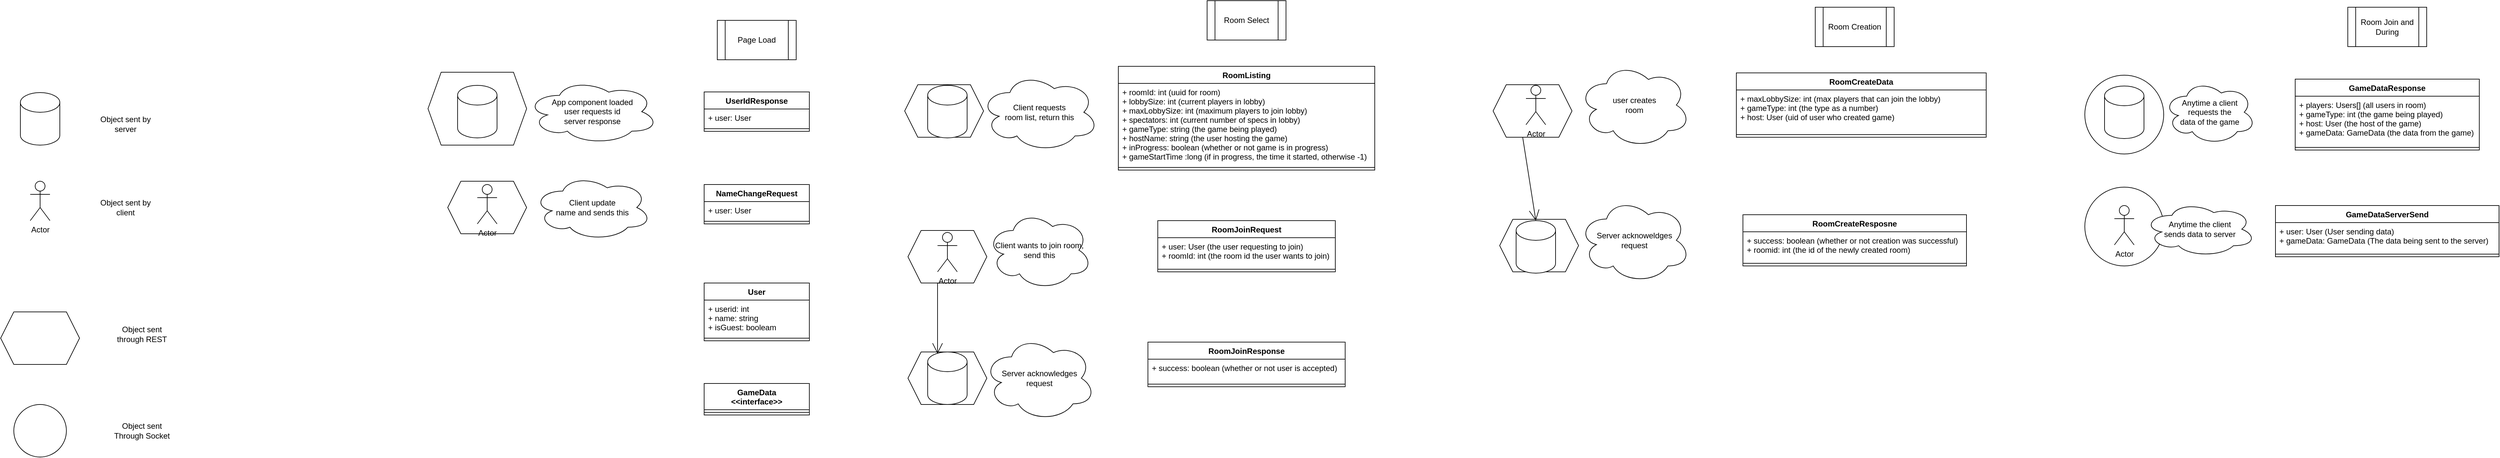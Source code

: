 <mxfile version="15.3.5" type="device"><diagram id="CPDzXpK5QsW9dIetcEr9" name="Page-1"><mxGraphModel dx="3183" dy="856" grid="1" gridSize="10" guides="1" tooltips="1" connect="1" arrows="1" fold="1" page="1" pageScale="1" pageWidth="850" pageHeight="1100" math="0" shadow="0"><root><mxCell id="0"/><mxCell id="1" parent="0"/><mxCell id="7699ZGiPExJpHDZLfb8q-93" value="" style="ellipse;whiteSpace=wrap;html=1;aspect=fixed;hachureGap=4;pointerEvents=0;" vertex="1" parent="1"><mxGeometry x="1510" y="374" width="120" height="120" as="geometry"/></mxCell><mxCell id="7699ZGiPExJpHDZLfb8q-92" value="" style="ellipse;whiteSpace=wrap;html=1;aspect=fixed;hachureGap=4;pointerEvents=0;" vertex="1" parent="1"><mxGeometry x="1510" y="203.5" width="120" height="120" as="geometry"/></mxCell><mxCell id="7699ZGiPExJpHDZLfb8q-91" value="" style="shape=hexagon;perimeter=hexagonPerimeter2;whiteSpace=wrap;html=1;fixedSize=1;hachureGap=4;pointerEvents=0;" vertex="1" parent="1"><mxGeometry x="620" y="423" width="120" height="80" as="geometry"/></mxCell><mxCell id="7699ZGiPExJpHDZLfb8q-95" style="edgeStyle=none;curved=1;rounded=0;orthogonalLoop=1;jettySize=auto;html=1;exitX=0.375;exitY=1;exitDx=0;exitDy=0;entryX=0.5;entryY=0;entryDx=0;entryDy=0;entryPerimeter=0;endArrow=open;startSize=14;endSize=14;sourcePerimeterSpacing=8;targetPerimeterSpacing=8;" edge="1" parent="1" source="7699ZGiPExJpHDZLfb8q-90" target="7699ZGiPExJpHDZLfb8q-66"><mxGeometry relative="1" as="geometry"/></mxCell><mxCell id="7699ZGiPExJpHDZLfb8q-90" value="" style="shape=hexagon;perimeter=hexagonPerimeter2;whiteSpace=wrap;html=1;fixedSize=1;hachureGap=4;pointerEvents=0;" vertex="1" parent="1"><mxGeometry x="610" y="218" width="120" height="80" as="geometry"/></mxCell><mxCell id="7699ZGiPExJpHDZLfb8q-89" value="" style="shape=hexagon;perimeter=hexagonPerimeter2;whiteSpace=wrap;html=1;fixedSize=1;hachureGap=4;pointerEvents=0;" vertex="1" parent="1"><mxGeometry x="-280" y="625" width="120" height="80" as="geometry"/></mxCell><mxCell id="7699ZGiPExJpHDZLfb8q-94" style="edgeStyle=none;curved=1;rounded=0;orthogonalLoop=1;jettySize=auto;html=1;exitX=0.375;exitY=1;exitDx=0;exitDy=0;entryX=0.25;entryY=0.035;entryDx=0;entryDy=0;entryPerimeter=0;endArrow=open;startSize=14;endSize=14;sourcePerimeterSpacing=8;targetPerimeterSpacing=8;" edge="1" parent="1" source="7699ZGiPExJpHDZLfb8q-88" target="7699ZGiPExJpHDZLfb8q-64"><mxGeometry relative="1" as="geometry"/></mxCell><mxCell id="7699ZGiPExJpHDZLfb8q-88" value="" style="shape=hexagon;perimeter=hexagonPerimeter2;whiteSpace=wrap;html=1;fixedSize=1;hachureGap=4;pointerEvents=0;" vertex="1" parent="1"><mxGeometry x="-280" y="440" width="120" height="80" as="geometry"/></mxCell><mxCell id="7699ZGiPExJpHDZLfb8q-87" value="" style="shape=hexagon;perimeter=hexagonPerimeter2;whiteSpace=wrap;html=1;fixedSize=1;hachureGap=4;pointerEvents=0;" vertex="1" parent="1"><mxGeometry x="-285" y="218" width="120" height="80" as="geometry"/></mxCell><mxCell id="7699ZGiPExJpHDZLfb8q-86" value="" style="shape=hexagon;perimeter=hexagonPerimeter2;whiteSpace=wrap;html=1;fixedSize=1;hachureGap=4;pointerEvents=0;" vertex="1" parent="1"><mxGeometry x="-980" y="365" width="120" height="80" as="geometry"/></mxCell><mxCell id="7699ZGiPExJpHDZLfb8q-85" value="" style="shape=hexagon;perimeter=hexagonPerimeter2;whiteSpace=wrap;html=1;fixedSize=1;hachureGap=4;pointerEvents=0;" vertex="1" parent="1"><mxGeometry x="-1010" y="199" width="150" height="111" as="geometry"/></mxCell><mxCell id="7699ZGiPExJpHDZLfb8q-1" value="RoomListing" style="swimlane;fontStyle=1;align=center;verticalAlign=top;childLayout=stackLayout;horizontal=1;startSize=26;horizontalStack=0;resizeParent=1;resizeParentMax=0;resizeLast=0;collapsible=1;marginBottom=0;hachureGap=4;pointerEvents=0;" vertex="1" parent="1"><mxGeometry x="40" y="190" width="390" height="158" as="geometry"/></mxCell><mxCell id="7699ZGiPExJpHDZLfb8q-2" value="+ roomId: int (uuid for room)&#10;+ lobbySize: int (current players in lobby)&#10;+ maxLobbySize: int (maximum players to join lobby)&#10;+ spectators: int (current number of specs in lobby)&#10;+ gameType: string (the game being played)&#10;+ hostName: string (the user hosting the game)&#10;+ inProgress: boolean (whether or not game is in progress)&#10;+ gameStartTime :long (if in progress, the time it started, otherwise -1)" style="text;strokeColor=none;fillColor=none;align=left;verticalAlign=top;spacingLeft=4;spacingRight=4;overflow=hidden;rotatable=0;points=[[0,0.5],[1,0.5]];portConstraint=eastwest;" vertex="1" parent="7699ZGiPExJpHDZLfb8q-1"><mxGeometry y="26" width="390" height="124" as="geometry"/></mxCell><mxCell id="7699ZGiPExJpHDZLfb8q-3" value="" style="line;strokeWidth=1;fillColor=none;align=left;verticalAlign=middle;spacingTop=-1;spacingLeft=3;spacingRight=3;rotatable=0;labelPosition=right;points=[];portConstraint=eastwest;" vertex="1" parent="7699ZGiPExJpHDZLfb8q-1"><mxGeometry y="150" width="390" height="8" as="geometry"/></mxCell><mxCell id="7699ZGiPExJpHDZLfb8q-5" value="Room Select" style="shape=process;whiteSpace=wrap;html=1;backgroundOutline=1;hachureGap=4;pointerEvents=0;" vertex="1" parent="1"><mxGeometry x="175" y="90" width="120" height="60" as="geometry"/></mxCell><mxCell id="7699ZGiPExJpHDZLfb8q-7" value="Room Creation" style="shape=process;whiteSpace=wrap;html=1;backgroundOutline=1;hachureGap=4;pointerEvents=0;" vertex="1" parent="1"><mxGeometry x="1100" y="100" width="120" height="60" as="geometry"/></mxCell><mxCell id="7699ZGiPExJpHDZLfb8q-8" value="RoomCreateData" style="swimlane;fontStyle=1;align=center;verticalAlign=top;childLayout=stackLayout;horizontal=1;startSize=26;horizontalStack=0;resizeParent=1;resizeParentMax=0;resizeLast=0;collapsible=1;marginBottom=0;hachureGap=4;pointerEvents=0;" vertex="1" parent="1"><mxGeometry x="980" y="200" width="380" height="98" as="geometry"/></mxCell><mxCell id="7699ZGiPExJpHDZLfb8q-9" value="+ maxLobbySize: int (max players that can join the lobby)&#10;+ gameType: int (the type as a number)&#10;+ host: User (uid of user who created game)" style="text;strokeColor=none;fillColor=none;align=left;verticalAlign=top;spacingLeft=4;spacingRight=4;overflow=hidden;rotatable=0;points=[[0,0.5],[1,0.5]];portConstraint=eastwest;" vertex="1" parent="7699ZGiPExJpHDZLfb8q-8"><mxGeometry y="26" width="380" height="64" as="geometry"/></mxCell><mxCell id="7699ZGiPExJpHDZLfb8q-10" value="" style="line;strokeWidth=1;fillColor=none;align=left;verticalAlign=middle;spacingTop=-1;spacingLeft=3;spacingRight=3;rotatable=0;labelPosition=right;points=[];portConstraint=eastwest;" vertex="1" parent="7699ZGiPExJpHDZLfb8q-8"><mxGeometry y="90" width="380" height="8" as="geometry"/></mxCell><mxCell id="7699ZGiPExJpHDZLfb8q-12" value="Client requests&lt;br&gt;room list, return this" style="ellipse;shape=cloud;whiteSpace=wrap;html=1;hachureGap=4;pointerEvents=0;" vertex="1" parent="1"><mxGeometry x="-170" y="200" width="180" height="120" as="geometry"/></mxCell><mxCell id="7699ZGiPExJpHDZLfb8q-13" value="Client wants to join room, send this" style="ellipse;shape=cloud;whiteSpace=wrap;html=1;hachureGap=4;pointerEvents=0;" vertex="1" parent="1"><mxGeometry x="-160" y="410" width="160" height="120" as="geometry"/></mxCell><mxCell id="7699ZGiPExJpHDZLfb8q-15" value="RoomJoinRequest" style="swimlane;fontStyle=1;align=center;verticalAlign=top;childLayout=stackLayout;horizontal=1;startSize=26;horizontalStack=0;resizeParent=1;resizeParentMax=0;resizeLast=0;collapsible=1;marginBottom=0;hachureGap=4;pointerEvents=0;" vertex="1" parent="1"><mxGeometry x="100" y="425" width="270" height="78" as="geometry"/></mxCell><mxCell id="7699ZGiPExJpHDZLfb8q-16" value="+ user: User (the user requesting to join)&#10;+ roomId: int (the room id the user wants to join)" style="text;strokeColor=none;fillColor=none;align=left;verticalAlign=top;spacingLeft=4;spacingRight=4;overflow=hidden;rotatable=0;points=[[0,0.5],[1,0.5]];portConstraint=eastwest;" vertex="1" parent="7699ZGiPExJpHDZLfb8q-15"><mxGeometry y="26" width="270" height="44" as="geometry"/></mxCell><mxCell id="7699ZGiPExJpHDZLfb8q-17" value="" style="line;strokeWidth=1;fillColor=none;align=left;verticalAlign=middle;spacingTop=-1;spacingLeft=3;spacingRight=3;rotatable=0;labelPosition=right;points=[];portConstraint=eastwest;" vertex="1" parent="7699ZGiPExJpHDZLfb8q-15"><mxGeometry y="70" width="270" height="8" as="geometry"/></mxCell><mxCell id="7699ZGiPExJpHDZLfb8q-19" value="Server acknowledges&lt;br&gt;request" style="ellipse;shape=cloud;whiteSpace=wrap;html=1;hachureGap=4;pointerEvents=0;" vertex="1" parent="1"><mxGeometry x="-165" y="600" width="170" height="130" as="geometry"/></mxCell><mxCell id="7699ZGiPExJpHDZLfb8q-20" value="RoomJoinResponse" style="swimlane;fontStyle=1;align=center;verticalAlign=top;childLayout=stackLayout;horizontal=1;startSize=26;horizontalStack=0;resizeParent=1;resizeParentMax=0;resizeLast=0;collapsible=1;marginBottom=0;hachureGap=4;pointerEvents=0;" vertex="1" parent="1"><mxGeometry x="85" y="610" width="300" height="68" as="geometry"/></mxCell><mxCell id="7699ZGiPExJpHDZLfb8q-21" value="+ success: boolean (whether or not user is accepted)" style="text;strokeColor=none;fillColor=none;align=left;verticalAlign=top;spacingLeft=4;spacingRight=4;overflow=hidden;rotatable=0;points=[[0,0.5],[1,0.5]];portConstraint=eastwest;" vertex="1" parent="7699ZGiPExJpHDZLfb8q-20"><mxGeometry y="26" width="300" height="34" as="geometry"/></mxCell><mxCell id="7699ZGiPExJpHDZLfb8q-22" value="" style="line;strokeWidth=1;fillColor=none;align=left;verticalAlign=middle;spacingTop=-1;spacingLeft=3;spacingRight=3;rotatable=0;labelPosition=right;points=[];portConstraint=eastwest;" vertex="1" parent="7699ZGiPExJpHDZLfb8q-20"><mxGeometry y="60" width="300" height="8" as="geometry"/></mxCell><mxCell id="7699ZGiPExJpHDZLfb8q-24" value="user creates&lt;br&gt;room" style="ellipse;shape=cloud;whiteSpace=wrap;html=1;hachureGap=4;pointerEvents=0;" vertex="1" parent="1"><mxGeometry x="740" y="184" width="170" height="130" as="geometry"/></mxCell><mxCell id="7699ZGiPExJpHDZLfb8q-25" value="Server acknoweldges&lt;br&gt;request" style="ellipse;shape=cloud;whiteSpace=wrap;html=1;hachureGap=4;pointerEvents=0;" vertex="1" parent="1"><mxGeometry x="740" y="390" width="170" height="130" as="geometry"/></mxCell><mxCell id="7699ZGiPExJpHDZLfb8q-26" value="RoomCreateResposne" style="swimlane;fontStyle=1;align=center;verticalAlign=top;childLayout=stackLayout;horizontal=1;startSize=26;horizontalStack=0;resizeParent=1;resizeParentMax=0;resizeLast=0;collapsible=1;marginBottom=0;hachureGap=4;pointerEvents=0;" vertex="1" parent="1"><mxGeometry x="990" y="416" width="340" height="78" as="geometry"/></mxCell><mxCell id="7699ZGiPExJpHDZLfb8q-27" value="+ success: boolean (whether or not creation was successful)&#10;+ roomid: int (the id of the newly created room)" style="text;strokeColor=none;fillColor=none;align=left;verticalAlign=top;spacingLeft=4;spacingRight=4;overflow=hidden;rotatable=0;points=[[0,0.5],[1,0.5]];portConstraint=eastwest;" vertex="1" parent="7699ZGiPExJpHDZLfb8q-26"><mxGeometry y="26" width="340" height="44" as="geometry"/></mxCell><mxCell id="7699ZGiPExJpHDZLfb8q-28" value="" style="line;strokeWidth=1;fillColor=none;align=left;verticalAlign=middle;spacingTop=-1;spacingLeft=3;spacingRight=3;rotatable=0;labelPosition=right;points=[];portConstraint=eastwest;" vertex="1" parent="7699ZGiPExJpHDZLfb8q-26"><mxGeometry y="70" width="340" height="8" as="geometry"/></mxCell><mxCell id="7699ZGiPExJpHDZLfb8q-31" value="Page Load" style="shape=process;whiteSpace=wrap;html=1;backgroundOutline=1;hachureGap=4;pointerEvents=0;" vertex="1" parent="1"><mxGeometry x="-570" y="120" width="120" height="60" as="geometry"/></mxCell><mxCell id="7699ZGiPExJpHDZLfb8q-32" value="App component loaded&lt;br&gt;user requests id&lt;br&gt;server response" style="ellipse;shape=cloud;whiteSpace=wrap;html=1;hachureGap=4;pointerEvents=0;" vertex="1" parent="1"><mxGeometry x="-860" y="209.5" width="200" height="99" as="geometry"/></mxCell><mxCell id="7699ZGiPExJpHDZLfb8q-34" value="UserIdResponse" style="swimlane;fontStyle=1;align=center;verticalAlign=top;childLayout=stackLayout;horizontal=1;startSize=26;horizontalStack=0;resizeParent=1;resizeParentMax=0;resizeLast=0;collapsible=1;marginBottom=0;hachureGap=4;pointerEvents=0;" vertex="1" parent="1"><mxGeometry x="-590" y="229" width="160" height="60" as="geometry"/></mxCell><mxCell id="7699ZGiPExJpHDZLfb8q-35" value="+ user: User" style="text;strokeColor=none;fillColor=none;align=left;verticalAlign=top;spacingLeft=4;spacingRight=4;overflow=hidden;rotatable=0;points=[[0,0.5],[1,0.5]];portConstraint=eastwest;" vertex="1" parent="7699ZGiPExJpHDZLfb8q-34"><mxGeometry y="26" width="160" height="26" as="geometry"/></mxCell><mxCell id="7699ZGiPExJpHDZLfb8q-36" value="" style="line;strokeWidth=1;fillColor=none;align=left;verticalAlign=middle;spacingTop=-1;spacingLeft=3;spacingRight=3;rotatable=0;labelPosition=right;points=[];portConstraint=eastwest;" vertex="1" parent="7699ZGiPExJpHDZLfb8q-34"><mxGeometry y="52" width="160" height="8" as="geometry"/></mxCell><mxCell id="7699ZGiPExJpHDZLfb8q-38" value="User" style="swimlane;fontStyle=1;align=center;verticalAlign=top;childLayout=stackLayout;horizontal=1;startSize=26;horizontalStack=0;resizeParent=1;resizeParentMax=0;resizeLast=0;collapsible=1;marginBottom=0;hachureGap=4;pointerEvents=0;" vertex="1" parent="1"><mxGeometry x="-590" y="520" width="160" height="88" as="geometry"/></mxCell><mxCell id="7699ZGiPExJpHDZLfb8q-39" value="+ userid: int&#10;+ name: string&#10;+ isGuest: booleam" style="text;strokeColor=none;fillColor=none;align=left;verticalAlign=top;spacingLeft=4;spacingRight=4;overflow=hidden;rotatable=0;points=[[0,0.5],[1,0.5]];portConstraint=eastwest;" vertex="1" parent="7699ZGiPExJpHDZLfb8q-38"><mxGeometry y="26" width="160" height="54" as="geometry"/></mxCell><mxCell id="7699ZGiPExJpHDZLfb8q-40" value="" style="line;strokeWidth=1;fillColor=none;align=left;verticalAlign=middle;spacingTop=-1;spacingLeft=3;spacingRight=3;rotatable=0;labelPosition=right;points=[];portConstraint=eastwest;" vertex="1" parent="7699ZGiPExJpHDZLfb8q-38"><mxGeometry y="80" width="160" height="8" as="geometry"/></mxCell><mxCell id="7699ZGiPExJpHDZLfb8q-42" value="Room Join and&lt;br&gt;During" style="shape=process;whiteSpace=wrap;html=1;backgroundOutline=1;hachureGap=4;pointerEvents=0;" vertex="1" parent="1"><mxGeometry x="1910" y="100" width="120" height="60" as="geometry"/></mxCell><mxCell id="7699ZGiPExJpHDZLfb8q-43" value="GameDataResponse" style="swimlane;fontStyle=1;align=center;verticalAlign=top;childLayout=stackLayout;horizontal=1;startSize=26;horizontalStack=0;resizeParent=1;resizeParentMax=0;resizeLast=0;collapsible=1;marginBottom=0;hachureGap=4;pointerEvents=0;" vertex="1" parent="1"><mxGeometry x="1830" y="209.5" width="280" height="108" as="geometry"/></mxCell><mxCell id="7699ZGiPExJpHDZLfb8q-44" value="+ players: Users[] (all users in room)&#10;+ gameType: int (the game being played)&#10;+ host: User (the host of the game)&#10;+ gameData: GameData (the data from the game)" style="text;strokeColor=none;fillColor=none;align=left;verticalAlign=top;spacingLeft=4;spacingRight=4;overflow=hidden;rotatable=0;points=[[0,0.5],[1,0.5]];portConstraint=eastwest;" vertex="1" parent="7699ZGiPExJpHDZLfb8q-43"><mxGeometry y="26" width="280" height="74" as="geometry"/></mxCell><mxCell id="7699ZGiPExJpHDZLfb8q-45" value="" style="line;strokeWidth=1;fillColor=none;align=left;verticalAlign=middle;spacingTop=-1;spacingLeft=3;spacingRight=3;rotatable=0;labelPosition=right;points=[];portConstraint=eastwest;" vertex="1" parent="7699ZGiPExJpHDZLfb8q-43"><mxGeometry y="100" width="280" height="8" as="geometry"/></mxCell><mxCell id="7699ZGiPExJpHDZLfb8q-48" value="GameData&#10;&lt;&lt;interface&gt;&gt;" style="swimlane;fontStyle=1;align=center;verticalAlign=top;childLayout=stackLayout;horizontal=1;startSize=40;horizontalStack=0;resizeParent=1;resizeParentMax=0;resizeLast=0;collapsible=1;marginBottom=0;hachureGap=4;pointerEvents=0;" vertex="1" parent="1"><mxGeometry x="-590" y="673" width="160" height="48" as="geometry"/></mxCell><mxCell id="7699ZGiPExJpHDZLfb8q-50" value="" style="line;strokeWidth=1;fillColor=none;align=left;verticalAlign=middle;spacingTop=-1;spacingLeft=3;spacingRight=3;rotatable=0;labelPosition=right;points=[];portConstraint=eastwest;" vertex="1" parent="7699ZGiPExJpHDZLfb8q-48"><mxGeometry y="40" width="160" height="8" as="geometry"/></mxCell><mxCell id="7699ZGiPExJpHDZLfb8q-52" value="Anytime a client&lt;br&gt;requests the&lt;br&gt;data of the game" style="ellipse;shape=cloud;whiteSpace=wrap;html=1;hachureGap=4;pointerEvents=0;" vertex="1" parent="1"><mxGeometry x="1630" y="211" width="140" height="98" as="geometry"/></mxCell><mxCell id="7699ZGiPExJpHDZLfb8q-53" value="Client update&lt;br&gt;name and sends this" style="ellipse;shape=cloud;whiteSpace=wrap;html=1;hachureGap=4;pointerEvents=0;" vertex="1" parent="1"><mxGeometry x="-850" y="355" width="180" height="100" as="geometry"/></mxCell><mxCell id="7699ZGiPExJpHDZLfb8q-54" value="NameChangeRequest" style="swimlane;fontStyle=1;align=center;verticalAlign=top;childLayout=stackLayout;horizontal=1;startSize=26;horizontalStack=0;resizeParent=1;resizeParentMax=0;resizeLast=0;collapsible=1;marginBottom=0;hachureGap=4;pointerEvents=0;" vertex="1" parent="1"><mxGeometry x="-590" y="370" width="160" height="60" as="geometry"/></mxCell><mxCell id="7699ZGiPExJpHDZLfb8q-55" value="+ user: User" style="text;strokeColor=none;fillColor=none;align=left;verticalAlign=top;spacingLeft=4;spacingRight=4;overflow=hidden;rotatable=0;points=[[0,0.5],[1,0.5]];portConstraint=eastwest;" vertex="1" parent="7699ZGiPExJpHDZLfb8q-54"><mxGeometry y="26" width="160" height="26" as="geometry"/></mxCell><mxCell id="7699ZGiPExJpHDZLfb8q-56" value="" style="line;strokeWidth=1;fillColor=none;align=left;verticalAlign=middle;spacingTop=-1;spacingLeft=3;spacingRight=3;rotatable=0;labelPosition=right;points=[];portConstraint=eastwest;" vertex="1" parent="7699ZGiPExJpHDZLfb8q-54"><mxGeometry y="52" width="160" height="8" as="geometry"/></mxCell><mxCell id="7699ZGiPExJpHDZLfb8q-60" value="" style="shape=cylinder3;whiteSpace=wrap;html=1;boundedLbl=1;backgroundOutline=1;size=15;hachureGap=4;pointerEvents=0;" vertex="1" parent="1"><mxGeometry x="-965" y="219" width="60" height="80" as="geometry"/></mxCell><mxCell id="7699ZGiPExJpHDZLfb8q-61" value="Actor" style="shape=umlActor;verticalLabelPosition=bottom;verticalAlign=top;html=1;outlineConnect=0;hachureGap=4;pointerEvents=0;" vertex="1" parent="1"><mxGeometry x="-935" y="370" width="30" height="60" as="geometry"/></mxCell><mxCell id="7699ZGiPExJpHDZLfb8q-62" value="" style="shape=cylinder3;whiteSpace=wrap;html=1;boundedLbl=1;backgroundOutline=1;size=15;hachureGap=4;pointerEvents=0;" vertex="1" parent="1"><mxGeometry x="-250" y="219" width="60" height="80" as="geometry"/></mxCell><mxCell id="7699ZGiPExJpHDZLfb8q-63" value="Actor" style="shape=umlActor;verticalLabelPosition=bottom;verticalAlign=top;html=1;outlineConnect=0;hachureGap=4;pointerEvents=0;" vertex="1" parent="1"><mxGeometry x="-235" y="443" width="30" height="60" as="geometry"/></mxCell><mxCell id="7699ZGiPExJpHDZLfb8q-64" value="" style="shape=cylinder3;whiteSpace=wrap;html=1;boundedLbl=1;backgroundOutline=1;size=15;hachureGap=4;pointerEvents=0;" vertex="1" parent="1"><mxGeometry x="-250" y="625" width="60" height="80" as="geometry"/></mxCell><mxCell id="7699ZGiPExJpHDZLfb8q-65" value="Actor" style="shape=umlActor;verticalLabelPosition=bottom;verticalAlign=top;html=1;outlineConnect=0;hachureGap=4;pointerEvents=0;" vertex="1" parent="1"><mxGeometry x="660" y="219" width="30" height="60" as="geometry"/></mxCell><mxCell id="7699ZGiPExJpHDZLfb8q-66" value="" style="shape=cylinder3;whiteSpace=wrap;html=1;boundedLbl=1;backgroundOutline=1;size=15;hachureGap=4;pointerEvents=0;" vertex="1" parent="1"><mxGeometry x="645" y="425" width="60" height="80" as="geometry"/></mxCell><mxCell id="7699ZGiPExJpHDZLfb8q-67" value="" style="shape=cylinder3;whiteSpace=wrap;html=1;boundedLbl=1;backgroundOutline=1;size=15;hachureGap=4;pointerEvents=0;" vertex="1" parent="1"><mxGeometry x="1540" y="220" width="60" height="80" as="geometry"/></mxCell><mxCell id="7699ZGiPExJpHDZLfb8q-68" value="Anytime the client&lt;br&gt;sends data to server" style="ellipse;shape=cloud;whiteSpace=wrap;html=1;hachureGap=4;pointerEvents=0;" vertex="1" parent="1"><mxGeometry x="1600" y="396" width="170" height="84" as="geometry"/></mxCell><mxCell id="7699ZGiPExJpHDZLfb8q-69" value="Actor" style="shape=umlActor;verticalLabelPosition=bottom;verticalAlign=top;html=1;outlineConnect=0;hachureGap=4;pointerEvents=0;" vertex="1" parent="1"><mxGeometry x="1555" y="402" width="30" height="60" as="geometry"/></mxCell><mxCell id="7699ZGiPExJpHDZLfb8q-70" value="GameDataServerSend" style="swimlane;fontStyle=1;align=center;verticalAlign=top;childLayout=stackLayout;horizontal=1;startSize=26;horizontalStack=0;resizeParent=1;resizeParentMax=0;resizeLast=0;collapsible=1;marginBottom=0;hachureGap=4;pointerEvents=0;" vertex="1" parent="1"><mxGeometry x="1800" y="402" width="340" height="78" as="geometry"/></mxCell><mxCell id="7699ZGiPExJpHDZLfb8q-71" value="+ user: User (User sending data)&#10;+ gameData: GameData (The data being sent to the server)" style="text;strokeColor=none;fillColor=none;align=left;verticalAlign=top;spacingLeft=4;spacingRight=4;overflow=hidden;rotatable=0;points=[[0,0.5],[1,0.5]];portConstraint=eastwest;" vertex="1" parent="7699ZGiPExJpHDZLfb8q-70"><mxGeometry y="26" width="340" height="44" as="geometry"/></mxCell><mxCell id="7699ZGiPExJpHDZLfb8q-72" value="" style="line;strokeWidth=1;fillColor=none;align=left;verticalAlign=middle;spacingTop=-1;spacingLeft=3;spacingRight=3;rotatable=0;labelPosition=right;points=[];portConstraint=eastwest;" vertex="1" parent="7699ZGiPExJpHDZLfb8q-70"><mxGeometry y="70" width="340" height="8" as="geometry"/></mxCell><mxCell id="7699ZGiPExJpHDZLfb8q-74" value="" style="shape=cylinder3;whiteSpace=wrap;html=1;boundedLbl=1;backgroundOutline=1;size=15;hachureGap=4;pointerEvents=0;" vertex="1" parent="1"><mxGeometry x="-1630" y="230" width="60" height="80" as="geometry"/></mxCell><mxCell id="7699ZGiPExJpHDZLfb8q-75" value="Object sent by server" style="text;html=1;strokeColor=none;fillColor=none;align=center;verticalAlign=middle;whiteSpace=wrap;rounded=0;hachureGap=4;pointerEvents=0;" vertex="1" parent="1"><mxGeometry x="-1520" y="268" width="100" height="20" as="geometry"/></mxCell><mxCell id="7699ZGiPExJpHDZLfb8q-76" value="Actor" style="shape=umlActor;verticalLabelPosition=bottom;verticalAlign=top;html=1;outlineConnect=0;hachureGap=4;pointerEvents=0;" vertex="1" parent="1"><mxGeometry x="-1615" y="365" width="30" height="60" as="geometry"/></mxCell><mxCell id="7699ZGiPExJpHDZLfb8q-77" value="Object sent by client" style="text;html=1;strokeColor=none;fillColor=none;align=center;verticalAlign=middle;whiteSpace=wrap;rounded=0;hachureGap=4;pointerEvents=0;" vertex="1" parent="1"><mxGeometry x="-1510" y="395" width="80" height="20" as="geometry"/></mxCell><mxCell id="7699ZGiPExJpHDZLfb8q-78" value="" style="shape=hexagon;perimeter=hexagonPerimeter2;whiteSpace=wrap;html=1;fixedSize=1;hachureGap=4;pointerEvents=0;" vertex="1" parent="1"><mxGeometry x="-1660" y="564" width="120" height="80" as="geometry"/></mxCell><mxCell id="7699ZGiPExJpHDZLfb8q-79" value="Object sent through REST" style="text;html=1;strokeColor=none;fillColor=none;align=center;verticalAlign=middle;whiteSpace=wrap;rounded=0;hachureGap=4;pointerEvents=0;" vertex="1" parent="1"><mxGeometry x="-1490" y="588" width="90" height="20" as="geometry"/></mxCell><mxCell id="7699ZGiPExJpHDZLfb8q-82" value="" style="ellipse;whiteSpace=wrap;html=1;aspect=fixed;hachureGap=4;pointerEvents=0;" vertex="1" parent="1"><mxGeometry x="-1640" y="705" width="80" height="80" as="geometry"/></mxCell><mxCell id="7699ZGiPExJpHDZLfb8q-83" value="Object sent&lt;br&gt;Through Socket" style="text;html=1;strokeColor=none;fillColor=none;align=center;verticalAlign=middle;whiteSpace=wrap;rounded=0;hachureGap=4;pointerEvents=0;" vertex="1" parent="1"><mxGeometry x="-1490" y="735" width="90" height="20" as="geometry"/></mxCell></root></mxGraphModel></diagram></mxfile>